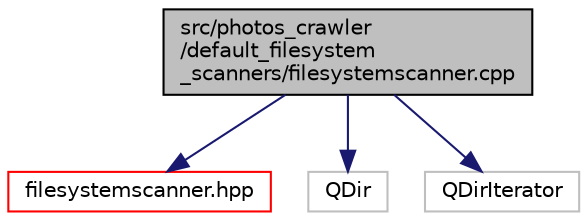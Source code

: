 digraph "src/photos_crawler/default_filesystem_scanners/filesystemscanner.cpp"
{
 // LATEX_PDF_SIZE
  edge [fontname="Helvetica",fontsize="10",labelfontname="Helvetica",labelfontsize="10"];
  node [fontname="Helvetica",fontsize="10",shape=record];
  Node1 [label="src/photos_crawler\l/default_filesystem\l_scanners/filesystemscanner.cpp",height=0.2,width=0.4,color="black", fillcolor="grey75", style="filled", fontcolor="black",tooltip=" "];
  Node1 -> Node2 [color="midnightblue",fontsize="10",style="solid",fontname="Helvetica"];
  Node2 [label="filesystemscanner.hpp",height=0.2,width=0.4,color="red", fillcolor="white", style="filled",URL="$filesystemscanner_8hpp.html",tooltip=" "];
  Node1 -> Node8 [color="midnightblue",fontsize="10",style="solid",fontname="Helvetica"];
  Node8 [label="QDir",height=0.2,width=0.4,color="grey75", fillcolor="white", style="filled",tooltip=" "];
  Node1 -> Node9 [color="midnightblue",fontsize="10",style="solid",fontname="Helvetica"];
  Node9 [label="QDirIterator",height=0.2,width=0.4,color="grey75", fillcolor="white", style="filled",tooltip=" "];
}
